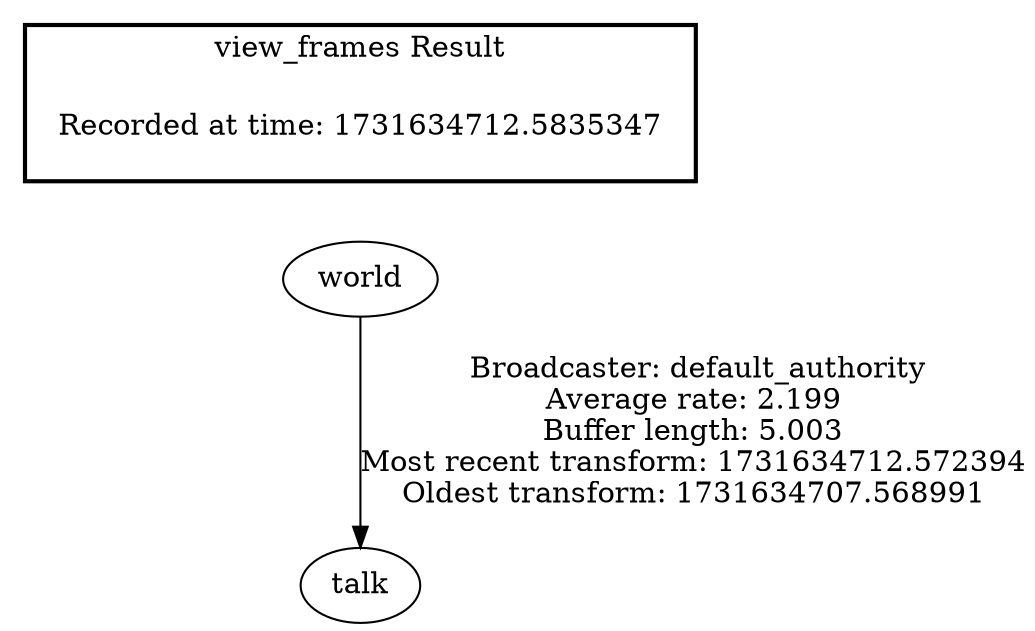 digraph G {
"world" -> "talk"[label=" Broadcaster: default_authority\nAverage rate: 2.199\nBuffer length: 5.003\nMost recent transform: 1731634712.572394\nOldest transform: 1731634707.568991\n"];
edge [style=invis];
 subgraph cluster_legend { style=bold; color=black; label ="view_frames Result";
"Recorded at time: 1731634712.5835347"[ shape=plaintext ] ;
}->"world";
}